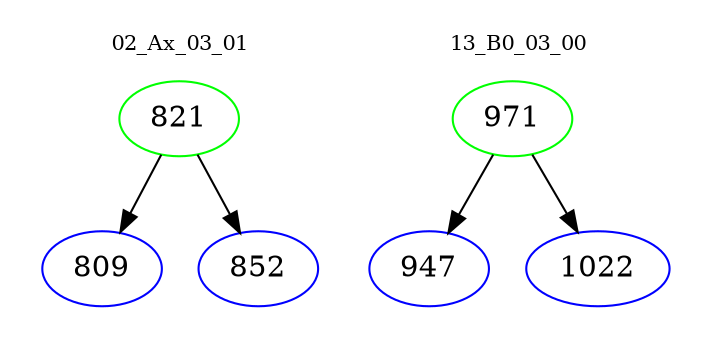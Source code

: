 digraph{
subgraph cluster_0 {
color = white
label = "02_Ax_03_01";
fontsize=10;
T0_821 [label="821", color="green"]
T0_821 -> T0_809 [color="black"]
T0_809 [label="809", color="blue"]
T0_821 -> T0_852 [color="black"]
T0_852 [label="852", color="blue"]
}
subgraph cluster_1 {
color = white
label = "13_B0_03_00";
fontsize=10;
T1_971 [label="971", color="green"]
T1_971 -> T1_947 [color="black"]
T1_947 [label="947", color="blue"]
T1_971 -> T1_1022 [color="black"]
T1_1022 [label="1022", color="blue"]
}
}
